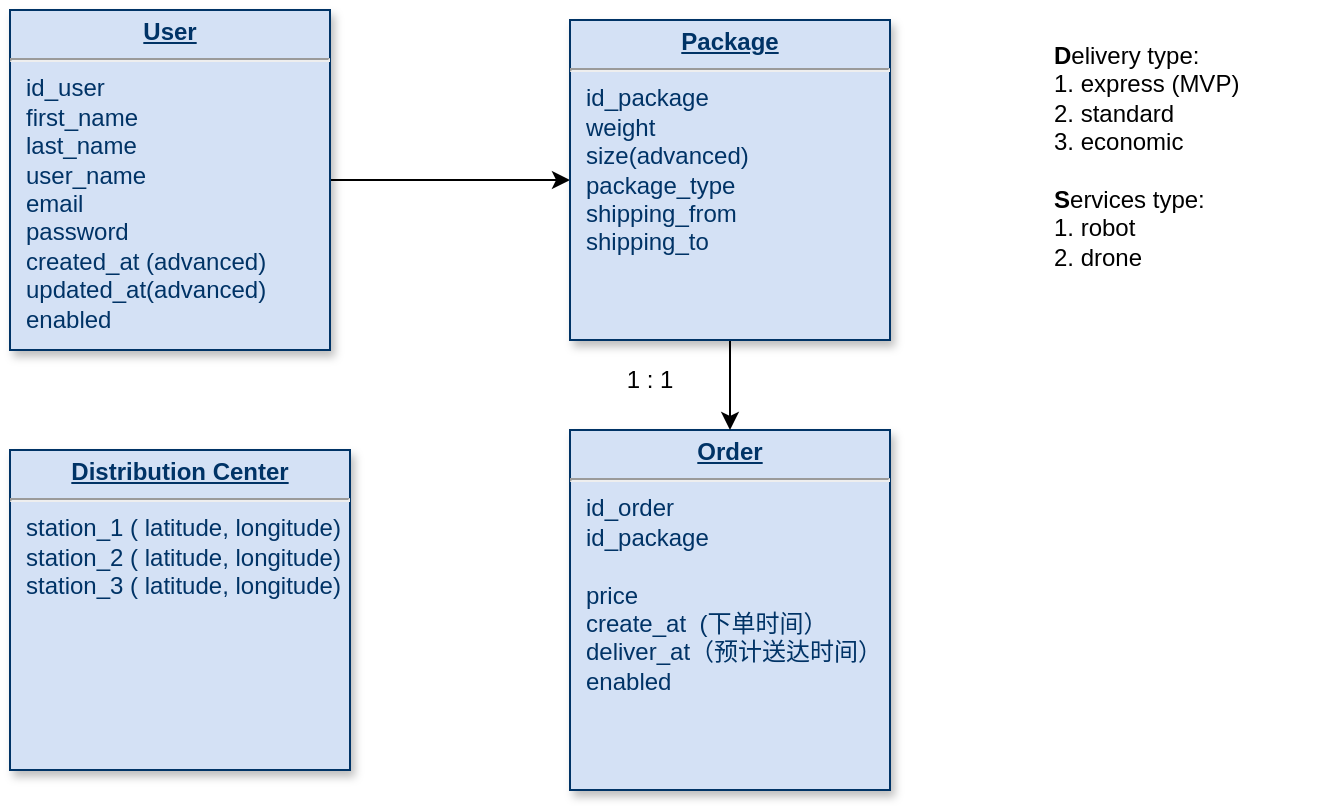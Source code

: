 <mxfile version="15.9.1" type="github">
  <diagram name="Page-1" id="efa7a0a1-bf9b-a30e-e6df-94a7791c09e9">
    <mxGraphModel dx="903" dy="503" grid="1" gridSize="10" guides="1" tooltips="1" connect="1" arrows="1" fold="1" page="1" pageScale="1" pageWidth="826" pageHeight="1169" background="none" math="0" shadow="0">
      <root>
        <mxCell id="0" />
        <mxCell id="1" parent="0" />
        <mxCell id="VwlqNpIVvjgSSZJMey_W-121" style="edgeStyle=orthogonalEdgeStyle;rounded=0;orthogonalLoop=1;jettySize=auto;html=1;entryX=0;entryY=0.5;entryDx=0;entryDy=0;" edge="1" parent="1" source="24" target="29">
          <mxGeometry relative="1" as="geometry" />
        </mxCell>
        <mxCell id="24" value="&lt;p style=&quot;margin: 0px ; margin-top: 4px ; text-align: center ; text-decoration: underline&quot;&gt;&lt;b&gt;User&lt;/b&gt;&lt;/p&gt;&lt;hr&gt;&lt;p style=&quot;margin: 0px ; margin-left: 8px&quot;&gt;id_user&lt;/p&gt;&lt;p style=&quot;margin: 0px ; margin-left: 8px&quot;&gt;first_name&lt;/p&gt;&lt;p style=&quot;margin: 0px ; margin-left: 8px&quot;&gt;last_name&lt;/p&gt;&lt;p style=&quot;margin: 0px ; margin-left: 8px&quot;&gt;user_name&lt;/p&gt;&lt;p style=&quot;margin: 0px ; margin-left: 8px&quot;&gt;email&lt;/p&gt;&lt;p style=&quot;margin: 0px ; margin-left: 8px&quot;&gt;password&lt;/p&gt;&lt;p style=&quot;margin: 0px ; margin-left: 8px&quot;&gt;created_at (advanced)&lt;/p&gt;&lt;p style=&quot;margin: 0px ; margin-left: 8px&quot;&gt;updated_at(advanced)&lt;/p&gt;&lt;p style=&quot;margin: 0px ; margin-left: 8px&quot;&gt;enabled&lt;/p&gt;" style="verticalAlign=top;align=left;overflow=fill;fontSize=12;fontFamily=Helvetica;html=1;strokeColor=#003366;shadow=1;fillColor=#D4E1F5;fontColor=#003366" parent="1" vertex="1">
          <mxGeometry x="100" y="230" width="160" height="170" as="geometry" />
        </mxCell>
        <mxCell id="28" value="&lt;p style=&quot;margin: 0px ; margin-top: 4px ; text-align: center ; text-decoration: underline&quot;&gt;&lt;b&gt;Order&lt;/b&gt;&lt;/p&gt;&lt;hr&gt;&lt;p style=&quot;margin: 0px ; margin-left: 8px&quot;&gt;id_order&lt;/p&gt;&lt;p style=&quot;margin: 0px ; margin-left: 8px&quot;&gt;id_package&lt;/p&gt;&lt;p style=&quot;margin: 0px ; margin-left: 8px&quot;&gt;&lt;br&gt;&lt;/p&gt;&lt;p style=&quot;margin: 0px ; margin-left: 8px&quot;&gt;price&lt;/p&gt;&lt;p style=&quot;margin: 0px ; margin-left: 8px&quot;&gt;&lt;span&gt;create_at&amp;nbsp; (下单时间）&lt;/span&gt;&lt;br&gt;&lt;/p&gt;&lt;p style=&quot;margin: 0px ; margin-left: 8px&quot;&gt;deliver_at（预计送达时间）&lt;/p&gt;&lt;p style=&quot;margin: 0px ; margin-left: 8px&quot;&gt;enabled&lt;/p&gt;" style="verticalAlign=top;align=left;overflow=fill;fontSize=12;fontFamily=Helvetica;html=1;strokeColor=#003366;shadow=1;fillColor=#D4E1F5;fontColor=#003366" parent="1" vertex="1">
          <mxGeometry x="380.0" y="440.0" width="160" height="180" as="geometry" />
        </mxCell>
        <mxCell id="VwlqNpIVvjgSSZJMey_W-120" style="edgeStyle=orthogonalEdgeStyle;rounded=0;orthogonalLoop=1;jettySize=auto;html=1;entryX=0.5;entryY=0;entryDx=0;entryDy=0;" edge="1" parent="1" source="29" target="28">
          <mxGeometry relative="1" as="geometry" />
        </mxCell>
        <mxCell id="29" value="&lt;p style=&quot;margin: 0px ; margin-top: 4px ; text-align: center ; text-decoration: underline&quot;&gt;&lt;strong&gt;Package&lt;/strong&gt;&lt;/p&gt;&lt;hr&gt;&lt;p style=&quot;margin: 0px ; margin-left: 8px&quot;&gt;id_package&lt;/p&gt;&lt;p style=&quot;margin: 0px ; margin-left: 8px&quot;&gt;weight&lt;/p&gt;&lt;p style=&quot;margin: 0px ; margin-left: 8px&quot;&gt;size(advanced)&lt;/p&gt;&lt;p style=&quot;margin: 0px ; margin-left: 8px&quot;&gt;package_type&lt;/p&gt;&lt;p style=&quot;margin: 0px 0px 0px 8px&quot;&gt;shipping_from&amp;nbsp;&lt;/p&gt;&lt;p style=&quot;margin: 0px 0px 0px 8px&quot;&gt;shipping_to&amp;nbsp;&lt;/p&gt;&lt;p style=&quot;margin: 0px ; margin-left: 8px&quot;&gt;&lt;br&gt;&lt;/p&gt;" style="verticalAlign=top;align=left;overflow=fill;fontSize=12;fontFamily=Helvetica;html=1;strokeColor=#003366;shadow=1;fillColor=#D4E1F5;fontColor=#003366" parent="1" vertex="1">
          <mxGeometry x="380" y="235" width="160" height="160" as="geometry" />
        </mxCell>
        <mxCell id="VwlqNpIVvjgSSZJMey_W-116" value="1 : 1" style="text;html=1;strokeColor=none;fillColor=none;align=center;verticalAlign=middle;whiteSpace=wrap;rounded=0;" vertex="1" parent="1">
          <mxGeometry x="390" y="400" width="60" height="30" as="geometry" />
        </mxCell>
        <mxCell id="VwlqNpIVvjgSSZJMey_W-118" value="&lt;b&gt;D&lt;/b&gt;elivery type:&lt;br&gt;1. express (MVP)&lt;br&gt;2. standard&lt;br&gt;3. economic&amp;nbsp;&lt;br&gt;&lt;br&gt;&lt;b&gt;S&lt;/b&gt;ervices type:&lt;br&gt;1. robot&lt;br&gt;2. drone" style="text;html=1;strokeColor=none;fillColor=none;align=left;verticalAlign=middle;whiteSpace=wrap;rounded=0;" vertex="1" parent="1">
          <mxGeometry x="620" y="240" width="140" height="125" as="geometry" />
        </mxCell>
        <mxCell id="VwlqNpIVvjgSSZJMey_W-119" value="&lt;p style=&quot;margin: 0px ; margin-top: 4px ; text-align: center ; text-decoration: underline&quot;&gt;&lt;b&gt;Distribution Center&lt;/b&gt;&lt;/p&gt;&lt;hr&gt;&lt;p style=&quot;margin: 0px ; margin-left: 8px&quot;&gt;station_1 ( latitude, longitude&lt;span&gt;)&lt;/span&gt;&lt;/p&gt;&lt;p style=&quot;margin: 0px ; margin-left: 8px&quot;&gt;station_2 ( latitude, longitude)&lt;/p&gt;&lt;p style=&quot;margin: 0px ; margin-left: 8px&quot;&gt;station_3 ( latitude, longitude)&lt;/p&gt;&lt;p style=&quot;margin: 0px ; margin-left: 8px&quot;&gt;&lt;br&gt;&lt;/p&gt;&lt;p style=&quot;margin: 0px ; margin-left: 8px&quot;&gt;&lt;br&gt;&lt;/p&gt;&lt;p style=&quot;margin: 0px ; margin-left: 8px&quot;&gt;&lt;br&gt;&lt;/p&gt;" style="verticalAlign=top;align=left;overflow=fill;fontSize=12;fontFamily=Helvetica;html=1;strokeColor=#003366;shadow=1;fillColor=#D4E1F5;fontColor=#003366" vertex="1" parent="1">
          <mxGeometry x="100" y="450" width="170" height="160" as="geometry" />
        </mxCell>
      </root>
    </mxGraphModel>
  </diagram>
</mxfile>
